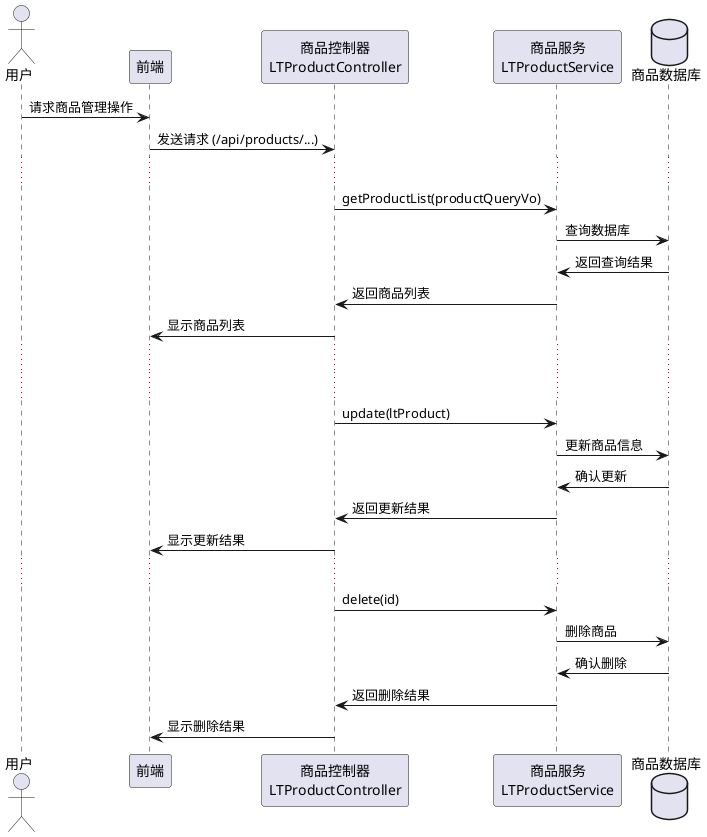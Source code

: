 
@startuml
actor 用户 as User
participant 前端 as Frontend
participant "商品控制器\nLTProductController" as Controller
participant "商品服务\nLTProductService" as Service
database 商品数据库 as Database

User -> Frontend : 请求商品管理操作
Frontend -> Controller : 发送请求 (/api/products/...)

...

Controller -> Service : getProductList(productQueryVo)
Service -> Database : 查询数据库
Database -> Service : 返回查询结果
Service -> Controller : 返回商品列表
Controller -> Frontend : 显示商品列表

...

...

Controller -> Service : update(ltProduct)
Service -> Database : 更新商品信息
Database -> Service : 确认更新
Service -> Controller : 返回更新结果
Controller -> Frontend : 显示更新结果

...

Controller -> Service : delete(id)
Service -> Database : 删除商品
Database -> Service : 确认删除
Service -> Controller : 返回删除结果
Controller -> Frontend : 显示删除结果

@enduml
